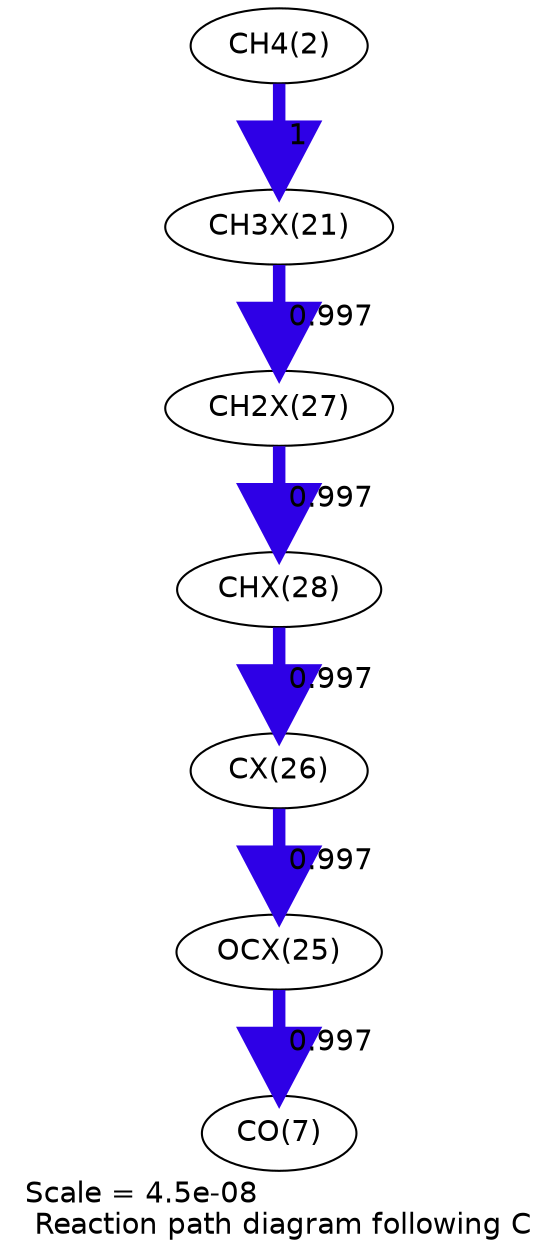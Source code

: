 digraph reaction_paths {
center=1;
s4 -> s27[fontname="Helvetica", penwidth=6, arrowsize=3, color="0.7, 1.5, 0.9"
, label=" 1"];
s27 -> s33[fontname="Helvetica", penwidth=6, arrowsize=3, color="0.7, 1.5, 0.9"
, label=" 0.997"];
s33 -> s34[fontname="Helvetica", penwidth=6, arrowsize=3, color="0.7, 1.5, 0.9"
, label=" 0.997"];
s34 -> s32[fontname="Helvetica", penwidth=6, arrowsize=3, color="0.7, 1.5, 0.9"
, label=" 0.997"];
s32 -> s31[fontname="Helvetica", penwidth=6, arrowsize=3, color="0.7, 1.5, 0.9"
, label=" 0.997"];
s31 -> s9[fontname="Helvetica", penwidth=6, arrowsize=3, color="0.7, 1.5, 0.9"
, label=" 0.997"];
s4 [ fontname="Helvetica", label="CH4(2)"];
s9 [ fontname="Helvetica", label="CO(7)"];
s27 [ fontname="Helvetica", label="CH3X(21)"];
s31 [ fontname="Helvetica", label="OCX(25)"];
s32 [ fontname="Helvetica", label="CX(26)"];
s33 [ fontname="Helvetica", label="CH2X(27)"];
s34 [ fontname="Helvetica", label="CHX(28)"];
 label = "Scale = 4.5e-08\l Reaction path diagram following C";
 fontname = "Helvetica";
}
